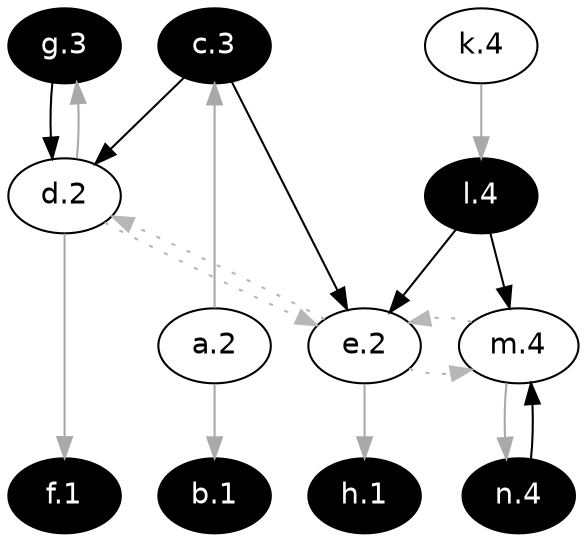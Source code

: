 digraph G {
  rankdir="TB"
  node [shape=oval style=filled fontname=Helvetica fontsize=14]
  node [fillcolor="#ffffff" fontcolor="#000000"] 
       a[label="a.2"] 
       k[label="k.4"] 
       d[label="d.2"] 
       e[label="e.2"] 
       m[label="m.4"]
  node [fillcolor="#000000" fontcolor="#ffffff"] 
       c[label="c.3"] 
       b[label="b.1"] 
       l[label="l.4"] 
       f[label="f.1"] 
       g[label="g.3"] 
       h[label="h.1"] 
       n[label="n.4"]
  edge [dir=forward color="#A9A9A9" style="solid"]
        "a" -> "c" 
        "a" -> "b" 
        "k" -> "l" 
        "d" -> "f" 
        "d" -> "g" 
        "e" -> "h" 
        "m" -> "n" 
  edge [dir=forward color="#000000" style="solid"]
        "c" -> "d" 
        "c" -> "e" 
        "l" -> "e" 
        "l" -> "m" 
        "g" -> "d" 
        "n" -> "m" 
  edge [dir=forward color="#b7b7b7" style="dotted" constraint=false]
        "d" -> "e" 
        "e" -> "d" 
        "e" -> "m" 
        "m" -> "e" 

  {rank = max; b; f; h}
  {rank = min; c; g}
}